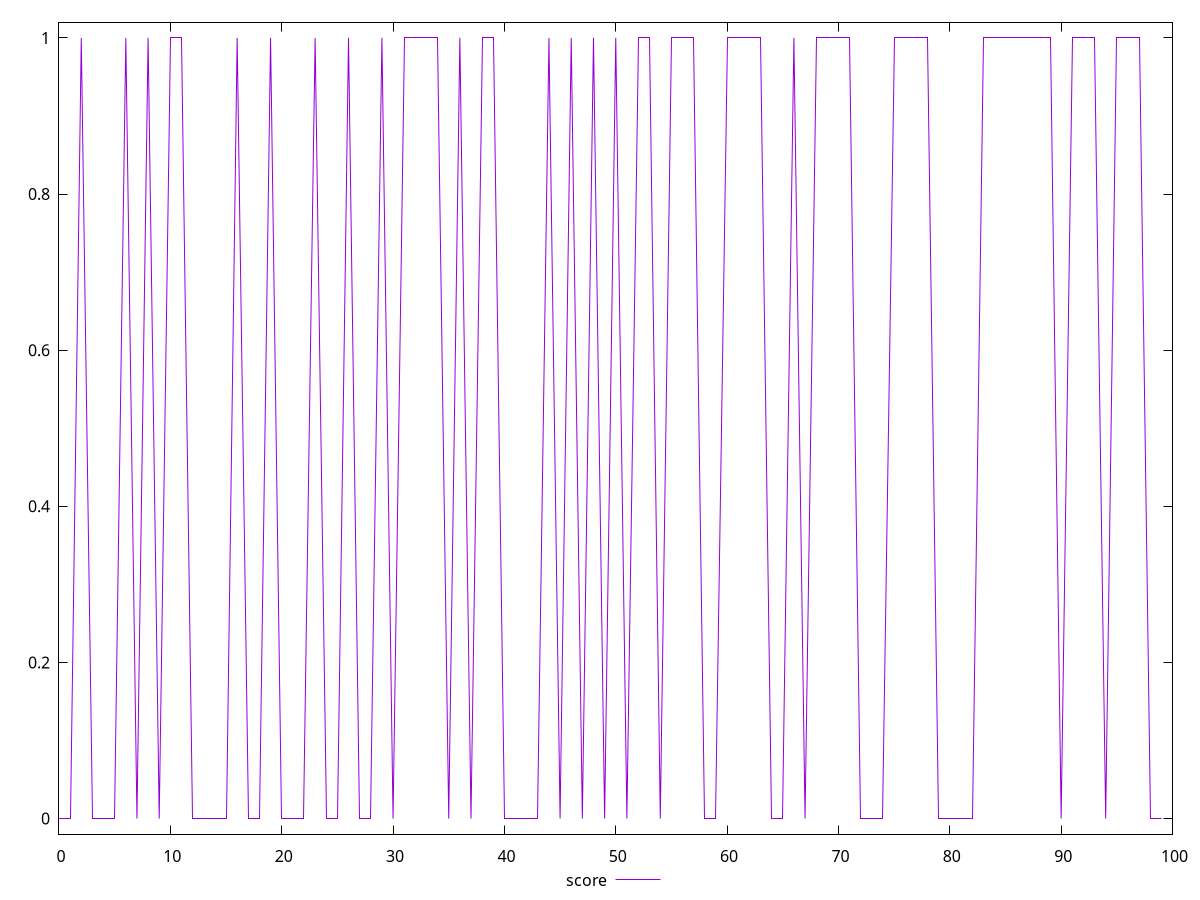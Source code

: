 reset
set terminal svg size 640, 490 enhanced background rgb 'white'
set output "report_00007_2020-12-11T15:55:29.892Z/third-party-summary/samples/pages+cached/score/values.svg"

$score <<EOF
0 0
1 0
2 1
3 0
4 0
5 0
6 1
7 0
8 1
9 0
10 1
11 1
12 0
13 0
14 0
15 0
16 1
17 0
18 0
19 1
20 0
21 0
22 0
23 1
24 0
25 0
26 1
27 0
28 0
29 1
30 0
31 1
32 1
33 1
34 1
35 0
36 1
37 0
38 1
39 1
40 0
41 0
42 0
43 0
44 1
45 0
46 1
47 0
48 1
49 0
50 1
51 0
52 1
53 1
54 0
55 1
56 1
57 1
58 0
59 0
60 1
61 1
62 1
63 1
64 0
65 0
66 1
67 0
68 1
69 1
70 1
71 1
72 0
73 0
74 0
75 1
76 1
77 1
78 1
79 0
80 0
81 0
82 0
83 1
84 1
85 1
86 1
87 1
88 1
89 1
90 0
91 1
92 1
93 1
94 0
95 1
96 1
97 1
98 0
99 0
EOF

set key outside below
set yrange [-0.02:1.02]

plot \
  $score title "score" with line, \


reset